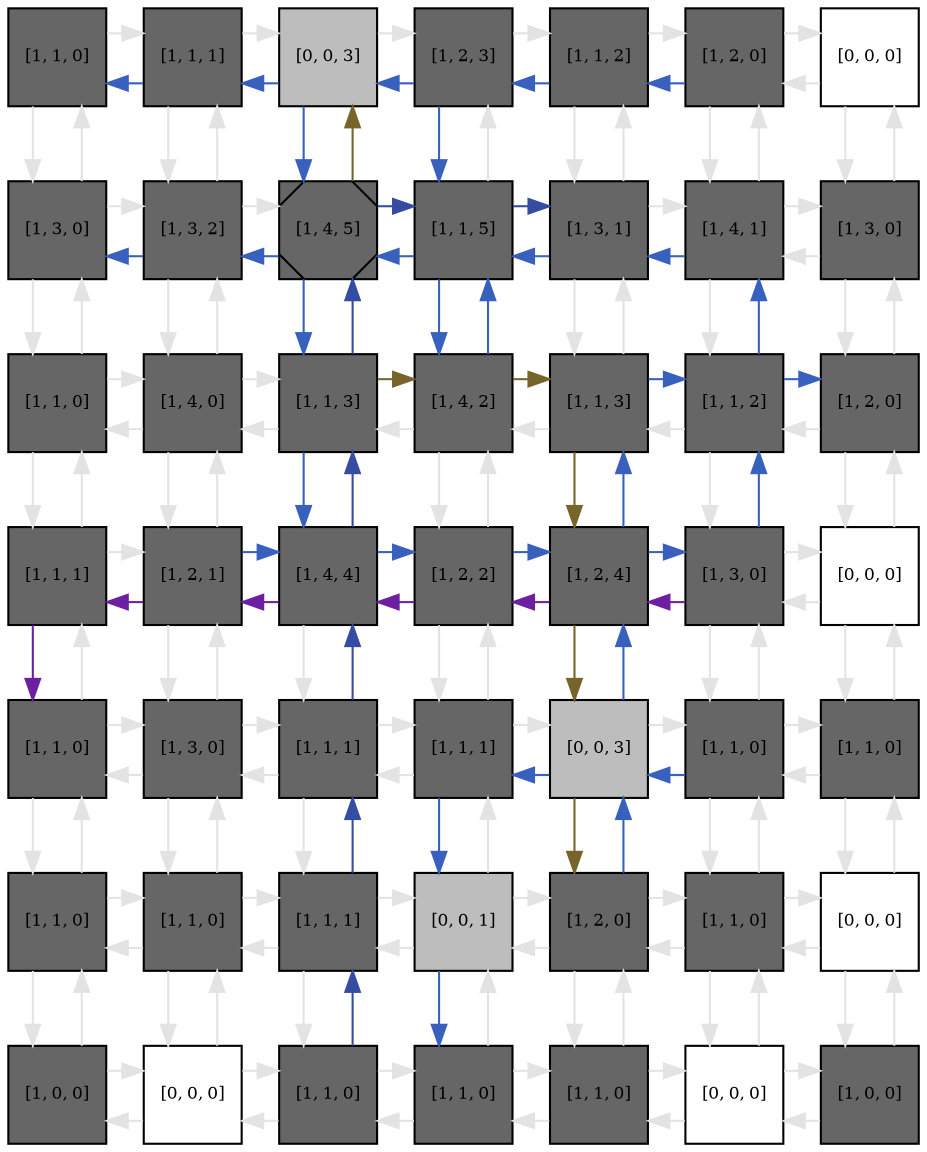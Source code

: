 digraph layout  {
rankdir=TB;
splines=ortho;
node [fixedsize=false, style=filled, width="0.6"];
edge [constraint=false];
0 [fillcolor="#666666", fontsize=8, label="[1, 1, 0]", shape=square, tooltip="name:  A20 ,\nin_degree: 2,\nout_degree: 2"];
1 [fillcolor="#666666", fontsize=8, label="[1, 1, 1]", shape=square, tooltip="name:  NIK ,\nin_degree: 3,\nout_degree: 3"];
2 [fillcolor="#bdbdbd", fontsize=8, label="[0, 0, 3]", shape=square, tooltip="name: None,\nin_degree: 3,\nout_degree: 3"];
3 [fillcolor="#666666", fontsize=8, label="[1, 2, 3]", shape=square, tooltip="name:  IkB ,\nin_degree: 3,\nout_degree: 3"];
4 [fillcolor="#666666", fontsize=8, label="[1, 1, 2]", shape=square, tooltip="name:  NFkB ,\nin_degree: 3,\nout_degree: 3"];
5 [fillcolor="#666666", fontsize=8, label="[1, 2, 0]", shape=square, tooltip="name:  Mito ,\nin_degree: 3,\nout_degree: 3"];
6 [fillcolor="#FFFFFF", fontsize=8, label="[0, 0, 0]", shape=square, tooltip="name: None,\nin_degree: 2,\nout_degree: 2"];
7 [fillcolor="#666666", fontsize=8, label="[1, 3, 0]", shape=square, tooltip="name:  Cas7 ,\nin_degree: 3,\nout_degree: 3"];
8 [fillcolor="#666666", fontsize=8, label="[1, 3, 2]", shape=square, tooltip="name:  IKK ,\nin_degree: 4,\nout_degree: 4"];
9 [fillcolor="#666666", fontsize=8, label="[1, 4, 5]", shape=Msquare, tooltip="name:  APC ,\nin_degree: 4,\nout_degree: 4"];
10 [fillcolor="#666666", fontsize=8, label="[1, 1, 5]", shape=square, tooltip="name:  Apaf1 ,\nin_degree: 4,\nout_degree: 4"];
11 [fillcolor="#666666", fontsize=8, label="[1, 3, 1]", shape=square, tooltip="name:  Cas8 ,\nin_degree: 4,\nout_degree: 4"];
12 [fillcolor="#666666", fontsize=8, label="[1, 4, 1]", shape=square, tooltip="name:  BID ,\nin_degree: 4,\nout_degree: 4"];
13 [fillcolor="#666666", fontsize=8, label="[1, 3, 0]", shape=square, tooltip="name:  BclX ,\nin_degree: 3,\nout_degree: 3"];
14 [fillcolor="#666666", fontsize=8, label="[1, 1, 0]", shape=square, tooltip="name:  Cas12 ,\nin_degree: 3,\nout_degree: 3"];
15 [fillcolor="#666666", fontsize=8, label="[1, 4, 0]", shape=square, tooltip="name:  Cas9 ,\nin_degree: 4,\nout_degree: 4"];
16 [fillcolor="#666666", fontsize=8, label="[1, 1, 3]", shape=square, tooltip="name:  AKT ,\nin_degree: 4,\nout_degree: 4"];
17 [fillcolor="#666666", fontsize=8, label="[1, 4, 2]", shape=square, tooltip="name:  IAP ,\nin_degree: 4,\nout_degree: 4"];
18 [fillcolor="#666666", fontsize=8, label="[1, 1, 3]", shape=square, tooltip="name:  FADD ,\nin_degree: 4,\nout_degree: 4"];
19 [fillcolor="#666666", fontsize=8, label="[1, 1, 2]", shape=square, tooltip="name:  JNK ,\nin_degree: 4,\nout_degree: 4"];
20 [fillcolor="#666666", fontsize=8, label="[1, 2, 0]", shape=square, tooltip="name:  BAD ,\nin_degree: 3,\nout_degree: 3"];
21 [fillcolor="#666666", fontsize=8, label="[1, 1, 1]", shape=square, tooltip="name:  Cas3_dummy ,\nin_degree: 3,\nout_degree: 3"];
22 [fillcolor="#666666", fontsize=8, label="[1, 2, 1]", shape=square, tooltip="name:  DNADamageEvent ,\nin_degree: 4,\nout_degree: 4"];
23 [fillcolor="#666666", fontsize=8, label="[1, 4, 4]", shape=square, tooltip="name:  Cas3 ,\nin_degree: 4,\nout_degree: 4"];
24 [fillcolor="#666666", fontsize=8, label="[1, 2, 2]", shape=square, tooltip="name:  Cas6 ,\nin_degree: 4,\nout_degree: 4"];
25 [fillcolor="#666666", fontsize=8, label="[1, 2, 4]", shape=square, tooltip="name:  Mdm2 ,\nin_degree: 4,\nout_degree: 4"];
26 [fillcolor="#666666", fontsize=8, label="[1, 3, 0]", shape=square, tooltip="name:  p53 ,\nin_degree: 4,\nout_degree: 4"];
27 [fillcolor="#FFFFFF", fontsize=8, label="[0, 0, 0]", shape=square, tooltip="name: None,\nin_degree: 3,\nout_degree: 3"];
28 [fillcolor="#666666", fontsize=8, label="[1, 1, 0]", shape=square, tooltip="name:  PTEN ,\nin_degree: 3,\nout_degree: 3"];
29 [fillcolor="#666666", fontsize=8, label="[1, 3, 0]", shape=square, tooltip="name:  PIP3 ,\nin_degree: 4,\nout_degree: 4"];
30 [fillcolor="#666666", fontsize=8, label="[1, 1, 1]", shape=square, tooltip="name:  TRAF2 ,\nin_degree: 4,\nout_degree: 4"];
31 [fillcolor="#666666", fontsize=8, label="[1, 1, 1]", shape=square, tooltip="name:  RIP ,\nin_degree: 4,\nout_degree: 4"];
32 [fillcolor="#bdbdbd", fontsize=8, label="[0, 0, 3]", shape=square, tooltip="name: None,\nin_degree: 4,\nout_degree: 4"];
33 [fillcolor="#666666", fontsize=8, label="[1, 1, 0]", shape=square, tooltip="name:  TRADD ,\nin_degree: 4,\nout_degree: 4"];
34 [fillcolor="#666666", fontsize=8, label="[1, 1, 0]", shape=square, tooltip="name:  TNFR1 ,\nin_degree: 3,\nout_degree: 3"];
35 [fillcolor="#666666", fontsize=8, label="[1, 1, 0]", shape=square, tooltip="name:  GFR ,\nin_degree: 3,\nout_degree: 3"];
36 [fillcolor="#666666", fontsize=8, label="[1, 1, 0]", shape=square, tooltip="name:  PI3K ,\nin_degree: 4,\nout_degree: 4"];
37 [fillcolor="#666666", fontsize=8, label="[1, 1, 1]", shape=square, tooltip="name:  PIP2 ,\nin_degree: 4,\nout_degree: 4"];
38 [fillcolor="#bdbdbd", fontsize=8, label="[0, 0, 1]", shape=square, tooltip="name: None,\nin_degree: 4,\nout_degree: 4"];
39 [fillcolor="#666666", fontsize=8, label="[1, 2, 0]", shape=square, tooltip="name:  JNKK ,\nin_degree: 4,\nout_degree: 4"];
40 [fillcolor="#666666", fontsize=8, label="[1, 1, 0]", shape=square, tooltip="name:  TNFR2 ,\nin_degree: 4,\nout_degree: 4"];
41 [fillcolor="#FFFFFF", fontsize=8, label="[0, 0, 0]", shape=square, tooltip="name: None,\nin_degree: 3,\nout_degree: 3"];
42 [fillcolor="#666666", fontsize=8, label="[1, 0, 0]", shape=square, tooltip="name:  GF ,\nin_degree: 2,\nout_degree: 2"];
43 [fillcolor="#FFFFFF", fontsize=8, label="[0, 0, 0]", shape=square, tooltip="name: None,\nin_degree: 3,\nout_degree: 3"];
44 [fillcolor="#666666", fontsize=8, label="[1, 1, 0]", shape=square, tooltip="name:  cFLIP ,\nin_degree: 3,\nout_degree: 3"];
45 [fillcolor="#666666", fontsize=8, label="[1, 1, 0]", shape=square, tooltip="name:  TRAF ,\nin_degree: 3,\nout_degree: 3"];
46 [fillcolor="#666666", fontsize=8, label="[1, 1, 0]", shape=square, tooltip="name:  MEKK1 ,\nin_degree: 3,\nout_degree: 3"];
47 [fillcolor="#FFFFFF", fontsize=8, label="[0, 0, 0]", shape=square, tooltip="name: None,\nin_degree: 3,\nout_degree: 3"];
48 [fillcolor="#666666", fontsize=8, label="[1, 0, 0]", shape=square, tooltip="name:  TNF ,\nin_degree: 2,\nout_degree: 2"];
0 -> 1  [color=grey89, style="penwidth(0.1)", tooltip=" ", weight=1];
0 -> 7  [color=grey89, style="penwidth(0.1)", tooltip=" ", weight=1];
1 -> 0  [color="#3761BC", style="penwidth(0.1)", tooltip="4( NFkB ) to 0( A20 )", weight=1];
1 -> 2  [color=grey89, style="penwidth(0.1)", tooltip=" ", weight=1];
1 -> 8  [color=grey89, style="penwidth(0.1)", tooltip=" ", weight=1];
2 -> 1  [color="#3761BC", style="penwidth(0.1)", tooltip="4( NFkB ) to 0( A20 )", weight=1];
2 -> 3  [color=grey89, style="penwidth(0.1)", tooltip=" ", weight=1];
2 -> 9  [color="#3761BC", style="penwidth(0.1)", tooltip="5( Mito ) to 9( APC )", weight=1];
3 -> 2  [color="#3761BC", style="penwidth(0.1)", tooltip="5( Mito ) to 9( APC )", weight=1];
3 -> 4  [color=grey89, style="penwidth(0.1)", tooltip=" ", weight=1];
3 -> 10  [color="#3761BC", style="penwidth(0.1)", tooltip="5( Mito ) to 17( IAP )", weight=1];
4 -> 3  [color="#3761BC", style="penwidth(0.1)", tooltip="5( Mito ) to 9( APC )", weight=1];
4 -> 5  [color=grey89, style="penwidth(0.1)", tooltip=" ", weight=1];
4 -> 11  [color=grey89, style="penwidth(0.1)", tooltip=" ", weight=1];
5 -> 4  [color="#3761BC", style="penwidth(0.1)", tooltip="5( Mito ) to 9( APC )", weight=1];
5 -> 6  [color=grey89, style="penwidth(0.1)", tooltip=" ", weight=1];
5 -> 12  [color=grey89, style="penwidth(0.1)", tooltip=" ", weight=1];
6 -> 5  [color=grey89, style="penwidth(0.1)", tooltip=" ", weight=1];
6 -> 13  [color=grey89, style="penwidth(0.1)", tooltip=" ", weight=1];
7 -> 0  [color=grey89, style="penwidth(0.1)", tooltip=" ", weight=1];
7 -> 8  [color=grey89, style="penwidth(0.1)", tooltip=" ", weight=1];
7 -> 14  [color=grey89, style="penwidth(0.1)", tooltip=" ", weight=1];
8 -> 1  [color=grey89, style="penwidth(0.1)", tooltip=" ", weight=1];
8 -> 7  [color="#3761BC", style="penwidth(0.1)", tooltip="11( Cas8 ) to 7( Cas7 )", weight=1];
8 -> 9  [color=grey89, style="penwidth(0.1)", tooltip=" ", weight=1];
8 -> 15  [color=grey89, style="penwidth(0.1)", tooltip=" ", weight=1];
9 -> 2  [color="#76642A", style="penwidth(0.1)", tooltip="30( TRAF2 ) to 1( NIK )", weight=1];
9 -> 8  [color="#3761BC", style="penwidth(0.1)", tooltip="11( Cas8 ) to 7( Cas7 )", weight=1];
9 -> 10  [color="#344CA2", style="penwidth(0.1)", tooltip="44( cFLIP ) to 11( Cas8 )", weight=1];
9 -> 16  [color="#3761BC", style="penwidth(0.1)", tooltip="11( Cas8 ) to 23( Cas3 )", weight=1];
10 -> 3  [color=grey89, style="penwidth(0.1)", tooltip=" ", weight=1];
10 -> 9  [color="#3761BC", style="penwidth(0.1)", tooltip="11( Cas8 ) to 7( Cas7 )", weight=1];
10 -> 11  [color="#344CA2", style="penwidth(0.1)", tooltip="44( cFLIP ) to 11( Cas8 )", weight=1];
10 -> 17  [color="#3761BC", style="penwidth(0.1)", tooltip="5( Mito ) to 17( IAP )", weight=1];
11 -> 4  [color=grey89, style="penwidth(0.1)", tooltip=" ", weight=1];
11 -> 10  [color="#3761BC", style="penwidth(0.1)", tooltip="26( p53 ) to 10( Apaf1 )", weight=1];
11 -> 12  [color=grey89, style="penwidth(0.1)", tooltip=" ", weight=1];
11 -> 18  [color=grey89, style="penwidth(0.1)", tooltip=" ", weight=1];
12 -> 5  [color=grey89, style="penwidth(0.1)", tooltip=" ", weight=1];
12 -> 11  [color="#3761BC", style="penwidth(0.1)", tooltip="26( p53 ) to 10( Apaf1 )", weight=1];
12 -> 13  [color=grey89, style="penwidth(0.1)", tooltip=" ", weight=1];
12 -> 19  [color=grey89, style="penwidth(0.1)", tooltip=" ", weight=1];
13 -> 6  [color=grey89, style="penwidth(0.1)", tooltip=" ", weight=1];
13 -> 12  [color=grey89, style="penwidth(0.1)", tooltip=" ", weight=1];
13 -> 20  [color=grey89, style="penwidth(0.1)", tooltip=" ", weight=1];
14 -> 7  [color=grey89, style="penwidth(0.1)", tooltip=" ", weight=1];
14 -> 15  [color=grey89, style="penwidth(0.1)", tooltip=" ", weight=1];
14 -> 21  [color=grey89, style="penwidth(0.1)", tooltip=" ", weight=1];
15 -> 8  [color=grey89, style="penwidth(0.1)", tooltip=" ", weight=1];
15 -> 14  [color=grey89, style="penwidth(0.1)", tooltip=" ", weight=1];
15 -> 16  [color=grey89, style="penwidth(0.1)", tooltip=" ", weight=1];
15 -> 22  [color=grey89, style="penwidth(0.1)", tooltip=" ", weight=1];
16 -> 9  [color="#344CA2", style="penwidth(0.1)", tooltip="44( cFLIP ) to 11( Cas8 )", weight=1];
16 -> 15  [color=grey89, style="penwidth(0.1)", tooltip=" ", weight=1];
16 -> 17  [color="#76642A", style="penwidth(0.1)", tooltip="16( AKT ) to 39( JNKK )", weight=1];
16 -> 23  [color="#3761BC", style="penwidth(0.1)", tooltip="11( Cas8 ) to 23( Cas3 )", weight=1];
17 -> 10  [color="#3761BC", style="penwidth(0.1)", tooltip="17( IAP ) to 7( Cas7 )", weight=1];
17 -> 16  [color=grey89, style="penwidth(0.1)", tooltip=" ", weight=1];
17 -> 18  [color="#76642A", style="penwidth(0.1)", tooltip="16( AKT ) to 39( JNKK )", weight=1];
17 -> 24  [color=grey89, style="penwidth(0.1)", tooltip=" ", weight=1];
18 -> 11  [color=grey89, style="penwidth(0.1)", tooltip=" ", weight=1];
18 -> 17  [color=grey89, style="penwidth(0.1)", tooltip=" ", weight=1];
18 -> 19  [color="#3761BC", style="penwidth(0.1)", tooltip="16( AKT ) to 20( BAD )", weight=1];
18 -> 25  [color="#76642A", style="penwidth(0.1)", tooltip="16( AKT ) to 39( JNKK )", weight=1];
19 -> 12  [color="#3761BC", style="penwidth(0.1)", tooltip="26( p53 ) to 10( Apaf1 )", weight=1];
19 -> 18  [color=grey89, style="penwidth(0.1)", tooltip=" ", weight=1];
19 -> 20  [color="#3761BC", style="penwidth(0.1)", tooltip="16( AKT ) to 20( BAD )", weight=1];
19 -> 26  [color=grey89, style="penwidth(0.1)", tooltip=" ", weight=1];
20 -> 13  [color=grey89, style="penwidth(0.1)", tooltip=" ", weight=1];
20 -> 19  [color=grey89, style="penwidth(0.1)", tooltip=" ", weight=1];
20 -> 27  [color=grey89, style="penwidth(0.1)", tooltip=" ", weight=1];
21 -> 14  [color=grey89, style="penwidth(0.1)", tooltip=" ", weight=1];
21 -> 22  [color=grey89, style="penwidth(0.1)", tooltip=" ", weight=1];
21 -> 28  [color="#6D1FA1", style="penwidth(0.1)", tooltip="26( p53 ) to 28( PTEN )", weight=1];
22 -> 15  [color=grey89, style="penwidth(0.1)", tooltip=" ", weight=1];
22 -> 21  [color="#6D1FA1", style="penwidth(0.1)", tooltip="26( p53 ) to 28( PTEN )", weight=1];
22 -> 23  [color="#3761BC", style="penwidth(0.1)", tooltip="22( DNADamageEvent ) to 26( p53 )", weight=1];
22 -> 29  [color=grey89, style="penwidth(0.1)", tooltip=" ", weight=1];
23 -> 16  [color="#344CA2", style="penwidth(0.1)", tooltip="44( cFLIP ) to 11( Cas8 )", weight=1];
23 -> 22  [color="#6D1FA1", style="penwidth(0.1)", tooltip="26( p53 ) to 28( PTEN )", weight=1];
23 -> 24  [color="#3761BC", style="penwidth(0.1)", tooltip="22( DNADamageEvent ) to 26( p53 )", weight=1];
23 -> 30  [color=grey89, style="penwidth(0.1)", tooltip=" ", weight=1];
24 -> 17  [color=grey89, style="penwidth(0.1)", tooltip=" ", weight=1];
24 -> 23  [color="#6D1FA1", style="penwidth(0.1)", tooltip="26( p53 ) to 28( PTEN )", weight=1];
24 -> 25  [color="#3761BC", style="penwidth(0.1)", tooltip="22( DNADamageEvent ) to 26( p53 )", weight=1];
24 -> 31  [color=grey89, style="penwidth(0.1)", tooltip=" ", weight=1];
25 -> 18  [color="#3761BC", style="penwidth(0.1)", tooltip="39( JNKK ) to 19( JNK )", weight=1];
25 -> 24  [color="#6D1FA1", style="penwidth(0.1)", tooltip="26( p53 ) to 28( PTEN )", weight=1];
25 -> 26  [color="#3761BC", style="penwidth(0.1)", tooltip="22( DNADamageEvent ) to 26( p53 )", weight=1];
25 -> 32  [color="#76642A", style="penwidth(0.1)", tooltip="16( AKT ) to 39( JNKK )", weight=1];
26 -> 19  [color="#3761BC", style="penwidth(0.1)", tooltip="26( p53 ) to 10( Apaf1 )", weight=1];
26 -> 25  [color="#6D1FA1", style="penwidth(0.1)", tooltip="26( p53 ) to 28( PTEN )", weight=1];
26 -> 27  [color=grey89, style="penwidth(0.1)", tooltip=" ", weight=1];
26 -> 33  [color=grey89, style="penwidth(0.1)", tooltip=" ", weight=1];
27 -> 20  [color=grey89, style="penwidth(0.1)", tooltip=" ", weight=1];
27 -> 26  [color=grey89, style="penwidth(0.1)", tooltip=" ", weight=1];
27 -> 34  [color=grey89, style="penwidth(0.1)", tooltip=" ", weight=1];
28 -> 21  [color=grey89, style="penwidth(0.1)", tooltip=" ", weight=1];
28 -> 29  [color=grey89, style="penwidth(0.1)", tooltip=" ", weight=1];
28 -> 35  [color=grey89, style="penwidth(0.1)", tooltip=" ", weight=1];
29 -> 22  [color=grey89, style="penwidth(0.1)", tooltip=" ", weight=1];
29 -> 28  [color=grey89, style="penwidth(0.1)", tooltip=" ", weight=1];
29 -> 30  [color=grey89, style="penwidth(0.1)", tooltip=" ", weight=1];
29 -> 36  [color=grey89, style="penwidth(0.1)", tooltip=" ", weight=1];
30 -> 23  [color="#344CA2", style="penwidth(0.1)", tooltip="44( cFLIP ) to 11( Cas8 )", weight=1];
30 -> 29  [color=grey89, style="penwidth(0.1)", tooltip=" ", weight=1];
30 -> 31  [color=grey89, style="penwidth(0.1)", tooltip=" ", weight=1];
30 -> 37  [color=grey89, style="penwidth(0.1)", tooltip=" ", weight=1];
31 -> 24  [color=grey89, style="penwidth(0.1)", tooltip=" ", weight=1];
31 -> 30  [color=grey89, style="penwidth(0.1)", tooltip=" ", weight=1];
31 -> 32  [color=grey89, style="penwidth(0.1)", tooltip=" ", weight=1];
31 -> 38  [color="#3761BC", style="penwidth(0.1)", tooltip="33( TRADD ) to 45( TRAF )", weight=1];
32 -> 25  [color="#3761BC", style="penwidth(0.1)", tooltip="39( JNKK ) to 19( JNK )", weight=1];
32 -> 31  [color="#3761BC", style="penwidth(0.1)", tooltip="33( TRADD ) to 45( TRAF )", weight=1];
32 -> 33  [color=grey89, style="penwidth(0.1)", tooltip=" ", weight=1];
32 -> 39  [color="#76642A", style="penwidth(0.1)", tooltip="16( AKT ) to 39( JNKK )", weight=1];
33 -> 26  [color=grey89, style="penwidth(0.1)", tooltip=" ", weight=1];
33 -> 32  [color="#3761BC", style="penwidth(0.1)", tooltip="33( TRADD ) to 45( TRAF )", weight=1];
33 -> 34  [color=grey89, style="penwidth(0.1)", tooltip=" ", weight=1];
33 -> 40  [color=grey89, style="penwidth(0.1)", tooltip=" ", weight=1];
34 -> 27  [color=grey89, style="penwidth(0.1)", tooltip=" ", weight=1];
34 -> 33  [color=grey89, style="penwidth(0.1)", tooltip=" ", weight=1];
34 -> 41  [color=grey89, style="penwidth(0.1)", tooltip=" ", weight=1];
35 -> 28  [color=grey89, style="penwidth(0.1)", tooltip=" ", weight=1];
35 -> 36  [color=grey89, style="penwidth(0.1)", tooltip=" ", weight=1];
35 -> 42  [color=grey89, style="penwidth(0.1)", tooltip=" ", weight=1];
36 -> 29  [color=grey89, style="penwidth(0.1)", tooltip=" ", weight=1];
36 -> 35  [color=grey89, style="penwidth(0.1)", tooltip=" ", weight=1];
36 -> 37  [color=grey89, style="penwidth(0.1)", tooltip=" ", weight=1];
36 -> 43  [color=grey89, style="penwidth(0.1)", tooltip=" ", weight=1];
37 -> 30  [color="#344CA2", style="penwidth(0.1)", tooltip="44( cFLIP ) to 11( Cas8 )", weight=1];
37 -> 36  [color=grey89, style="penwidth(0.1)", tooltip=" ", weight=1];
37 -> 38  [color=grey89, style="penwidth(0.1)", tooltip=" ", weight=1];
37 -> 44  [color=grey89, style="penwidth(0.1)", tooltip=" ", weight=1];
38 -> 31  [color=grey89, style="penwidth(0.1)", tooltip=" ", weight=1];
38 -> 37  [color=grey89, style="penwidth(0.1)", tooltip=" ", weight=1];
38 -> 39  [color=grey89, style="penwidth(0.1)", tooltip=" ", weight=1];
38 -> 45  [color="#3761BC", style="penwidth(0.1)", tooltip="33( TRADD ) to 45( TRAF )", weight=1];
39 -> 32  [color="#3761BC", style="penwidth(0.1)", tooltip="39( JNKK ) to 19( JNK )", weight=1];
39 -> 38  [color=grey89, style="penwidth(0.1)", tooltip=" ", weight=1];
39 -> 40  [color=grey89, style="penwidth(0.1)", tooltip=" ", weight=1];
39 -> 46  [color=grey89, style="penwidth(0.1)", tooltip=" ", weight=1];
40 -> 33  [color=grey89, style="penwidth(0.1)", tooltip=" ", weight=1];
40 -> 39  [color=grey89, style="penwidth(0.1)", tooltip=" ", weight=1];
40 -> 41  [color=grey89, style="penwidth(0.1)", tooltip=" ", weight=1];
40 -> 47  [color=grey89, style="penwidth(0.1)", tooltip=" ", weight=1];
41 -> 34  [color=grey89, style="penwidth(0.1)", tooltip=" ", weight=1];
41 -> 40  [color=grey89, style="penwidth(0.1)", tooltip=" ", weight=1];
41 -> 48  [color=grey89, style="penwidth(0.1)", tooltip=" ", weight=1];
42 -> 35  [color=grey89, style="penwidth(0.1)", tooltip=" ", weight=1];
42 -> 43  [color=grey89, style="penwidth(0.1)", tooltip=" ", weight=1];
43 -> 36  [color=grey89, style="penwidth(0.1)", tooltip=" ", weight=1];
43 -> 42  [color=grey89, style="penwidth(0.1)", tooltip=" ", weight=1];
43 -> 44  [color=grey89, style="penwidth(0.1)", tooltip=" ", weight=1];
44 -> 37  [color="#344CA2", style="penwidth(0.1)", tooltip="44( cFLIP ) to 11( Cas8 )", weight=1];
44 -> 43  [color=grey89, style="penwidth(0.1)", tooltip=" ", weight=1];
44 -> 45  [color=grey89, style="penwidth(0.1)", tooltip=" ", weight=1];
45 -> 38  [color=grey89, style="penwidth(0.1)", tooltip=" ", weight=1];
45 -> 44  [color=grey89, style="penwidth(0.1)", tooltip=" ", weight=1];
45 -> 46  [color=grey89, style="penwidth(0.1)", tooltip=" ", weight=1];
46 -> 39  [color=grey89, style="penwidth(0.1)", tooltip=" ", weight=1];
46 -> 45  [color=grey89, style="penwidth(0.1)", tooltip=" ", weight=1];
46 -> 47  [color=grey89, style="penwidth(0.1)", tooltip=" ", weight=1];
47 -> 40  [color=grey89, style="penwidth(0.1)", tooltip=" ", weight=1];
47 -> 46  [color=grey89, style="penwidth(0.1)", tooltip=" ", weight=1];
47 -> 48  [color=grey89, style="penwidth(0.1)", tooltip=" ", weight=1];
48 -> 41  [color=grey89, style="penwidth(0.1)", tooltip=" ", weight=1];
48 -> 47  [color=grey89, style="penwidth(0.1)", tooltip=" ", weight=1];
edge [constraint=true, style=invis];

0 -> 7 -> 14 -> 21 -> 28 -> 35 -> 42;
1 -> 8 -> 15 -> 22 -> 29 -> 36 -> 43;
2 -> 9 -> 16 -> 23 -> 30 -> 37 -> 44;
3 -> 10 -> 17 -> 24 -> 31 -> 38 -> 45;
4 -> 11 -> 18 -> 25 -> 32 -> 39 -> 46;
5 -> 12 -> 19 -> 26 -> 33 -> 40 -> 47;
6 -> 13 -> 20 -> 27 -> 34 -> 41 -> 48;
rank = same {0 -> 1 -> 2 -> 3 -> 4 -> 5 -> 6};
rank = same {7 -> 8 -> 9 -> 10 -> 11 -> 12 -> 13};
rank = same {14 -> 15 -> 16 -> 17 -> 18 -> 19 -> 20};
rank = same {21 -> 22 -> 23 -> 24 -> 25 -> 26 -> 27};
rank = same {28 -> 29 -> 30 -> 31 -> 32 -> 33 -> 34};
rank = same {35 -> 36 -> 37 -> 38 -> 39 -> 40 -> 41};
rank = same {42 -> 43 -> 44 -> 45 -> 46 -> 47 -> 48};
}